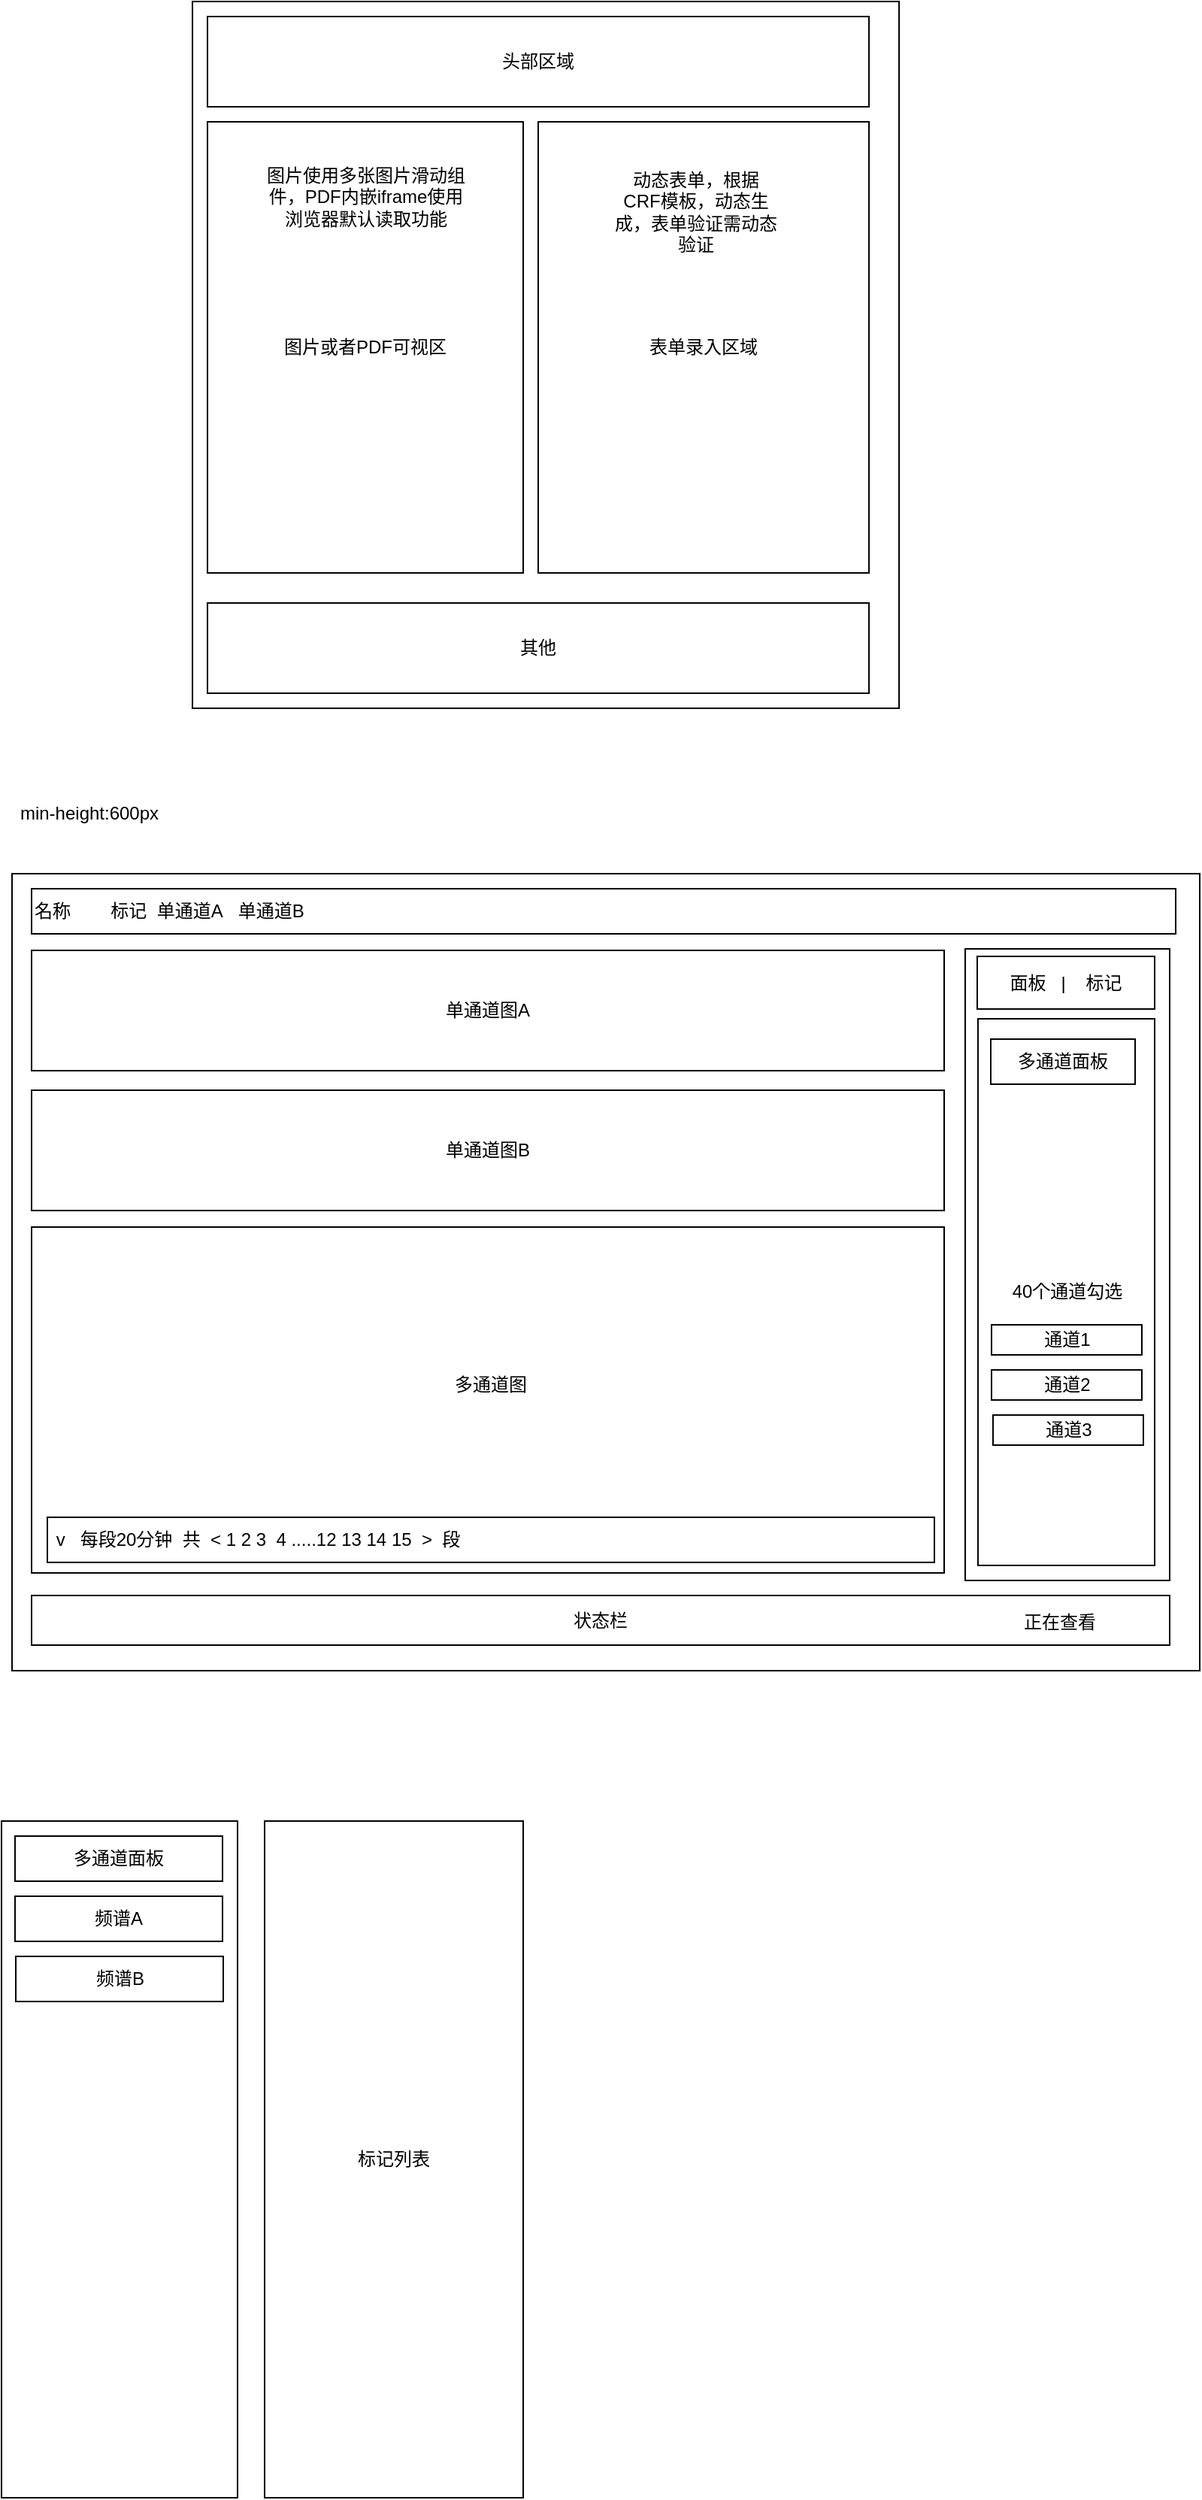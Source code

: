 <mxfile version="16.2.2" type="github">
  <diagram id="HXQpI8AFAVGygzaY-uvE" name="Page-1">
    <mxGraphModel dx="1422" dy="762" grid="1" gridSize="10" guides="1" tooltips="1" connect="1" arrows="1" fold="1" page="1" pageScale="1" pageWidth="827" pageHeight="1169" math="0" shadow="0">
      <root>
        <mxCell id="0" />
        <mxCell id="1" parent="0" />
        <mxCell id="dEXukqFfbBN_6zC94aLe-1" value="" style="whiteSpace=wrap;html=1;aspect=fixed;" parent="1" vertex="1">
          <mxGeometry x="140" y="10" width="470" height="470" as="geometry" />
        </mxCell>
        <mxCell id="dEXukqFfbBN_6zC94aLe-2" value="图片或者PDF可视区" style="rounded=0;whiteSpace=wrap;html=1;" parent="1" vertex="1">
          <mxGeometry x="150" y="90" width="210" height="300" as="geometry" />
        </mxCell>
        <mxCell id="dEXukqFfbBN_6zC94aLe-3" value="表单录入区域" style="rounded=0;whiteSpace=wrap;html=1;" parent="1" vertex="1">
          <mxGeometry x="370" y="90" width="220" height="300" as="geometry" />
        </mxCell>
        <mxCell id="dEXukqFfbBN_6zC94aLe-4" value="头部区域" style="rounded=0;whiteSpace=wrap;html=1;" parent="1" vertex="1">
          <mxGeometry x="150" y="20" width="440" height="60" as="geometry" />
        </mxCell>
        <mxCell id="dEXukqFfbBN_6zC94aLe-5" value="其他" style="rounded=0;whiteSpace=wrap;html=1;" parent="1" vertex="1">
          <mxGeometry x="150" y="410" width="440" height="60" as="geometry" />
        </mxCell>
        <mxCell id="dEXukqFfbBN_6zC94aLe-6" value="图片使用多张图片滑动组件，PDF内嵌iframe使用浏览器默认读取功能" style="text;html=1;strokeColor=none;fillColor=none;align=center;verticalAlign=middle;whiteSpace=wrap;rounded=0;" parent="1" vertex="1">
          <mxGeometry x="184.5" y="110" width="141" height="60" as="geometry" />
        </mxCell>
        <mxCell id="dEXukqFfbBN_6zC94aLe-7" value="动态表单，根据CRF模板，动态生成，表单验证需动态验证" style="text;html=1;strokeColor=none;fillColor=none;align=center;verticalAlign=middle;whiteSpace=wrap;rounded=0;" parent="1" vertex="1">
          <mxGeometry x="420" y="120" width="110" height="60" as="geometry" />
        </mxCell>
        <mxCell id="dEXukqFfbBN_6zC94aLe-10" value="" style="rounded=0;whiteSpace=wrap;html=1;" parent="1" vertex="1">
          <mxGeometry x="20" y="590" width="790" height="530" as="geometry" />
        </mxCell>
        <mxCell id="dEXukqFfbBN_6zC94aLe-11" value="" style="rounded=0;whiteSpace=wrap;html=1;" parent="1" vertex="1">
          <mxGeometry x="33" y="825" width="607" height="230" as="geometry" />
        </mxCell>
        <mxCell id="dEXukqFfbBN_6zC94aLe-12" value="多通道图" style="text;html=1;strokeColor=none;fillColor=none;align=center;verticalAlign=middle;whiteSpace=wrap;rounded=0;" parent="1" vertex="1">
          <mxGeometry x="250" y="920" width="177" height="20" as="geometry" />
        </mxCell>
        <mxCell id="dEXukqFfbBN_6zC94aLe-15" value="单通道图A" style="rounded=0;whiteSpace=wrap;html=1;" parent="1" vertex="1">
          <mxGeometry x="33" y="641" width="607" height="80" as="geometry" />
        </mxCell>
        <mxCell id="dEXukqFfbBN_6zC94aLe-21" value="名称&amp;nbsp; &amp;nbsp; &amp;nbsp; &amp;nbsp; 标记&amp;nbsp; 单通道A&amp;nbsp; &amp;nbsp;单通道B&amp;nbsp;&amp;nbsp;" style="rounded=0;whiteSpace=wrap;html=1;align=left;" parent="1" vertex="1">
          <mxGeometry x="33" y="600" width="761" height="30" as="geometry" />
        </mxCell>
        <mxCell id="VoeNjybom4H6XY1b6rgb-1" value="状态栏" style="rounded=0;whiteSpace=wrap;html=1;" parent="1" vertex="1">
          <mxGeometry x="33" y="1070" width="757" height="33" as="geometry" />
        </mxCell>
        <mxCell id="VoeNjybom4H6XY1b6rgb-2" value="" style="rounded=0;whiteSpace=wrap;html=1;" parent="1" vertex="1">
          <mxGeometry x="654" y="640" width="136" height="420" as="geometry" />
        </mxCell>
        <mxCell id="VoeNjybom4H6XY1b6rgb-3" value="min-height:600px" style="text;html=1;strokeColor=none;fillColor=none;align=center;verticalAlign=middle;whiteSpace=wrap;rounded=0;" parent="1" vertex="1">
          <mxGeometry x="13" y="530" width="117" height="40" as="geometry" />
        </mxCell>
        <mxCell id="VoeNjybom4H6XY1b6rgb-5" value="面板&amp;nbsp; &amp;nbsp;|&amp;nbsp; &amp;nbsp; 标记" style="rounded=0;whiteSpace=wrap;html=1;" parent="1" vertex="1">
          <mxGeometry x="662" y="645" width="118" height="35" as="geometry" />
        </mxCell>
        <mxCell id="VoeNjybom4H6XY1b6rgb-6" value="40个通道勾选" style="rounded=0;whiteSpace=wrap;html=1;" parent="1" vertex="1">
          <mxGeometry x="662.5" y="686.5" width="117.5" height="363.5" as="geometry" />
        </mxCell>
        <mxCell id="VoeNjybom4H6XY1b6rgb-8" value="" style="rounded=0;whiteSpace=wrap;html=1;" parent="1" vertex="1">
          <mxGeometry x="13" y="1220" width="157" height="450" as="geometry" />
        </mxCell>
        <mxCell id="VoeNjybom4H6XY1b6rgb-9" value="多通道面板" style="rounded=0;whiteSpace=wrap;html=1;" parent="1" vertex="1">
          <mxGeometry x="22" y="1230" width="138" height="30" as="geometry" />
        </mxCell>
        <mxCell id="VoeNjybom4H6XY1b6rgb-10" value="频谱A" style="rounded=0;whiteSpace=wrap;html=1;" parent="1" vertex="1">
          <mxGeometry x="22" y="1270" width="138" height="30" as="geometry" />
        </mxCell>
        <mxCell id="VoeNjybom4H6XY1b6rgb-11" value="频谱B" style="rounded=0;whiteSpace=wrap;html=1;" parent="1" vertex="1">
          <mxGeometry x="22.5" y="1310" width="138" height="30" as="geometry" />
        </mxCell>
        <mxCell id="VoeNjybom4H6XY1b6rgb-12" value="标记列表" style="rounded=0;whiteSpace=wrap;html=1;" parent="1" vertex="1">
          <mxGeometry x="188" y="1220" width="172" height="450" as="geometry" />
        </mxCell>
        <mxCell id="VoeNjybom4H6XY1b6rgb-13" value="单通道图B" style="rounded=0;whiteSpace=wrap;html=1;" parent="1" vertex="1">
          <mxGeometry x="33" y="734" width="607" height="80" as="geometry" />
        </mxCell>
        <mxCell id="VoeNjybom4H6XY1b6rgb-14" value="通道1" style="rounded=0;whiteSpace=wrap;html=1;" parent="1" vertex="1">
          <mxGeometry x="671.5" y="890" width="100" height="20" as="geometry" />
        </mxCell>
        <mxCell id="VoeNjybom4H6XY1b6rgb-15" value="通道2" style="rounded=0;whiteSpace=wrap;html=1;" parent="1" vertex="1">
          <mxGeometry x="671.5" y="920" width="100" height="20" as="geometry" />
        </mxCell>
        <mxCell id="VoeNjybom4H6XY1b6rgb-16" value="多通道面板" style="rounded=0;whiteSpace=wrap;html=1;" parent="1" vertex="1">
          <mxGeometry x="671" y="700" width="96" height="30" as="geometry" />
        </mxCell>
        <mxCell id="VoeNjybom4H6XY1b6rgb-17" value="通道3" style="rounded=0;whiteSpace=wrap;html=1;" parent="1" vertex="1">
          <mxGeometry x="672.5" y="950" width="100" height="20" as="geometry" />
        </mxCell>
        <mxCell id="XXj9VBkdvwOhZQNCGIxi-1" value="&amp;nbsp;v&amp;nbsp; &amp;nbsp;每段20分钟&amp;nbsp; 共&amp;nbsp; &amp;lt; 1 2 3&amp;nbsp; 4 .....12 13 14 15&amp;nbsp; &amp;gt;&amp;nbsp; 段" style="rounded=0;whiteSpace=wrap;html=1;align=left;" vertex="1" parent="1">
          <mxGeometry x="43.5" y="1018" width="590" height="30" as="geometry" />
        </mxCell>
        <mxCell id="XXj9VBkdvwOhZQNCGIxi-2" value="正在查看" style="text;html=1;strokeColor=none;fillColor=none;align=center;verticalAlign=middle;whiteSpace=wrap;rounded=0;" vertex="1" parent="1">
          <mxGeometry x="654" y="1078" width="126" height="20" as="geometry" />
        </mxCell>
      </root>
    </mxGraphModel>
  </diagram>
</mxfile>
